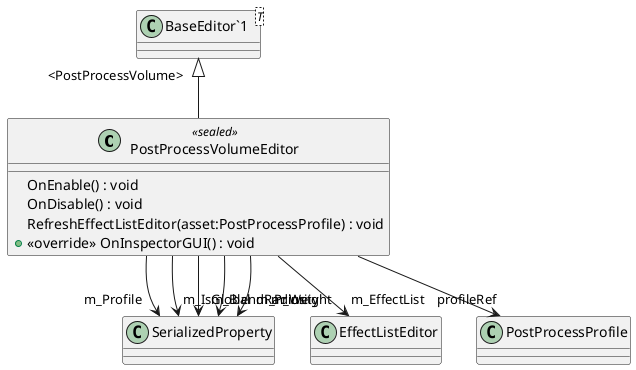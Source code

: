 @startuml
class PostProcessVolumeEditor <<sealed>> {
    OnEnable() : void
    OnDisable() : void
    RefreshEffectListEditor(asset:PostProcessProfile) : void
    + <<override>> OnInspectorGUI() : void
}
class "BaseEditor`1"<T> {
}
"BaseEditor`1" "<PostProcessVolume>" <|-- PostProcessVolumeEditor
PostProcessVolumeEditor --> "m_Profile" SerializedProperty
PostProcessVolumeEditor --> "m_IsGlobal" SerializedProperty
PostProcessVolumeEditor --> "m_BlendRadius" SerializedProperty
PostProcessVolumeEditor --> "m_Weight" SerializedProperty
PostProcessVolumeEditor --> "m_Priority" SerializedProperty
PostProcessVolumeEditor --> "m_EffectList" EffectListEditor
PostProcessVolumeEditor --> "profileRef" PostProcessProfile
@enduml
